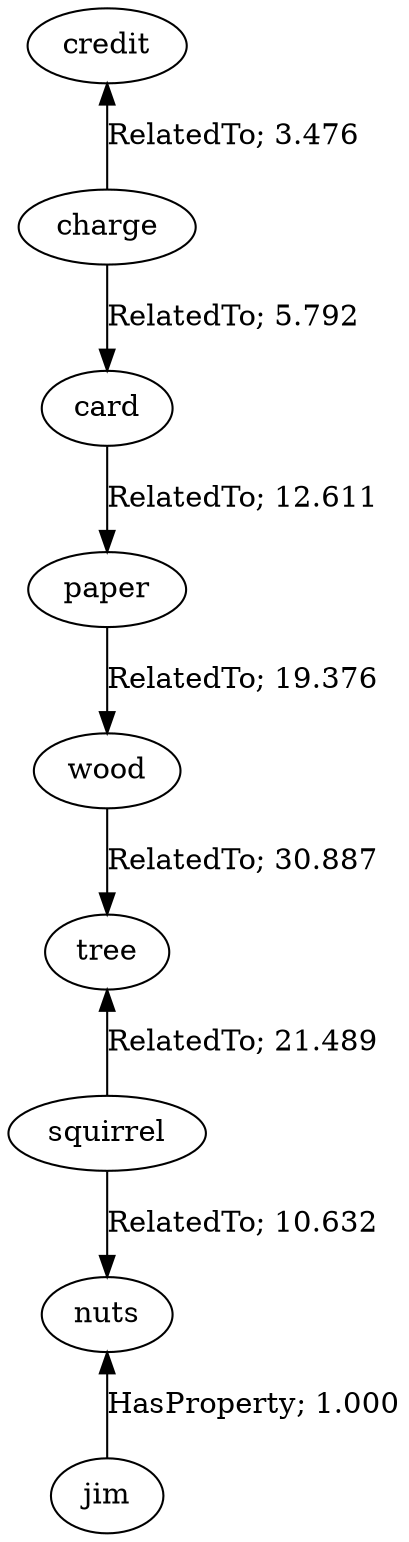// The path the concepts from "credit" to "jim".Path Length: 8; Weight Sum: 105.26129779943864; Average Weight: 13.15766222492983
digraph "8_a---credit-jim---PLen8_WSum105.261_WAvg13.158" {
	0 [label=credit]
	1 [label=charge]
	2 [label=card]
	3 [label=paper]
	4 [label=wood]
	5 [label=tree]
	6 [label=squirrel]
	7 [label=nuts]
	8 [label=jim]
	0 -> 1 [label="RelatedTo; 3.476" dir=back weight=3.476]
	1 -> 2 [label="RelatedTo; 5.792" dir=forward weight=5.792]
	2 -> 3 [label="RelatedTo; 12.611" dir=forward weight=12.611]
	3 -> 4 [label="RelatedTo; 19.376" dir=forward weight=19.376]
	4 -> 5 [label="RelatedTo; 30.887" dir=forward weight=30.887]
	5 -> 6 [label="RelatedTo; 21.489" dir=back weight=21.489]
	6 -> 7 [label="RelatedTo; 10.632" dir=forward weight=10.632]
	7 -> 8 [label="HasProperty; 1.000" dir=back weight=1.000]
}
